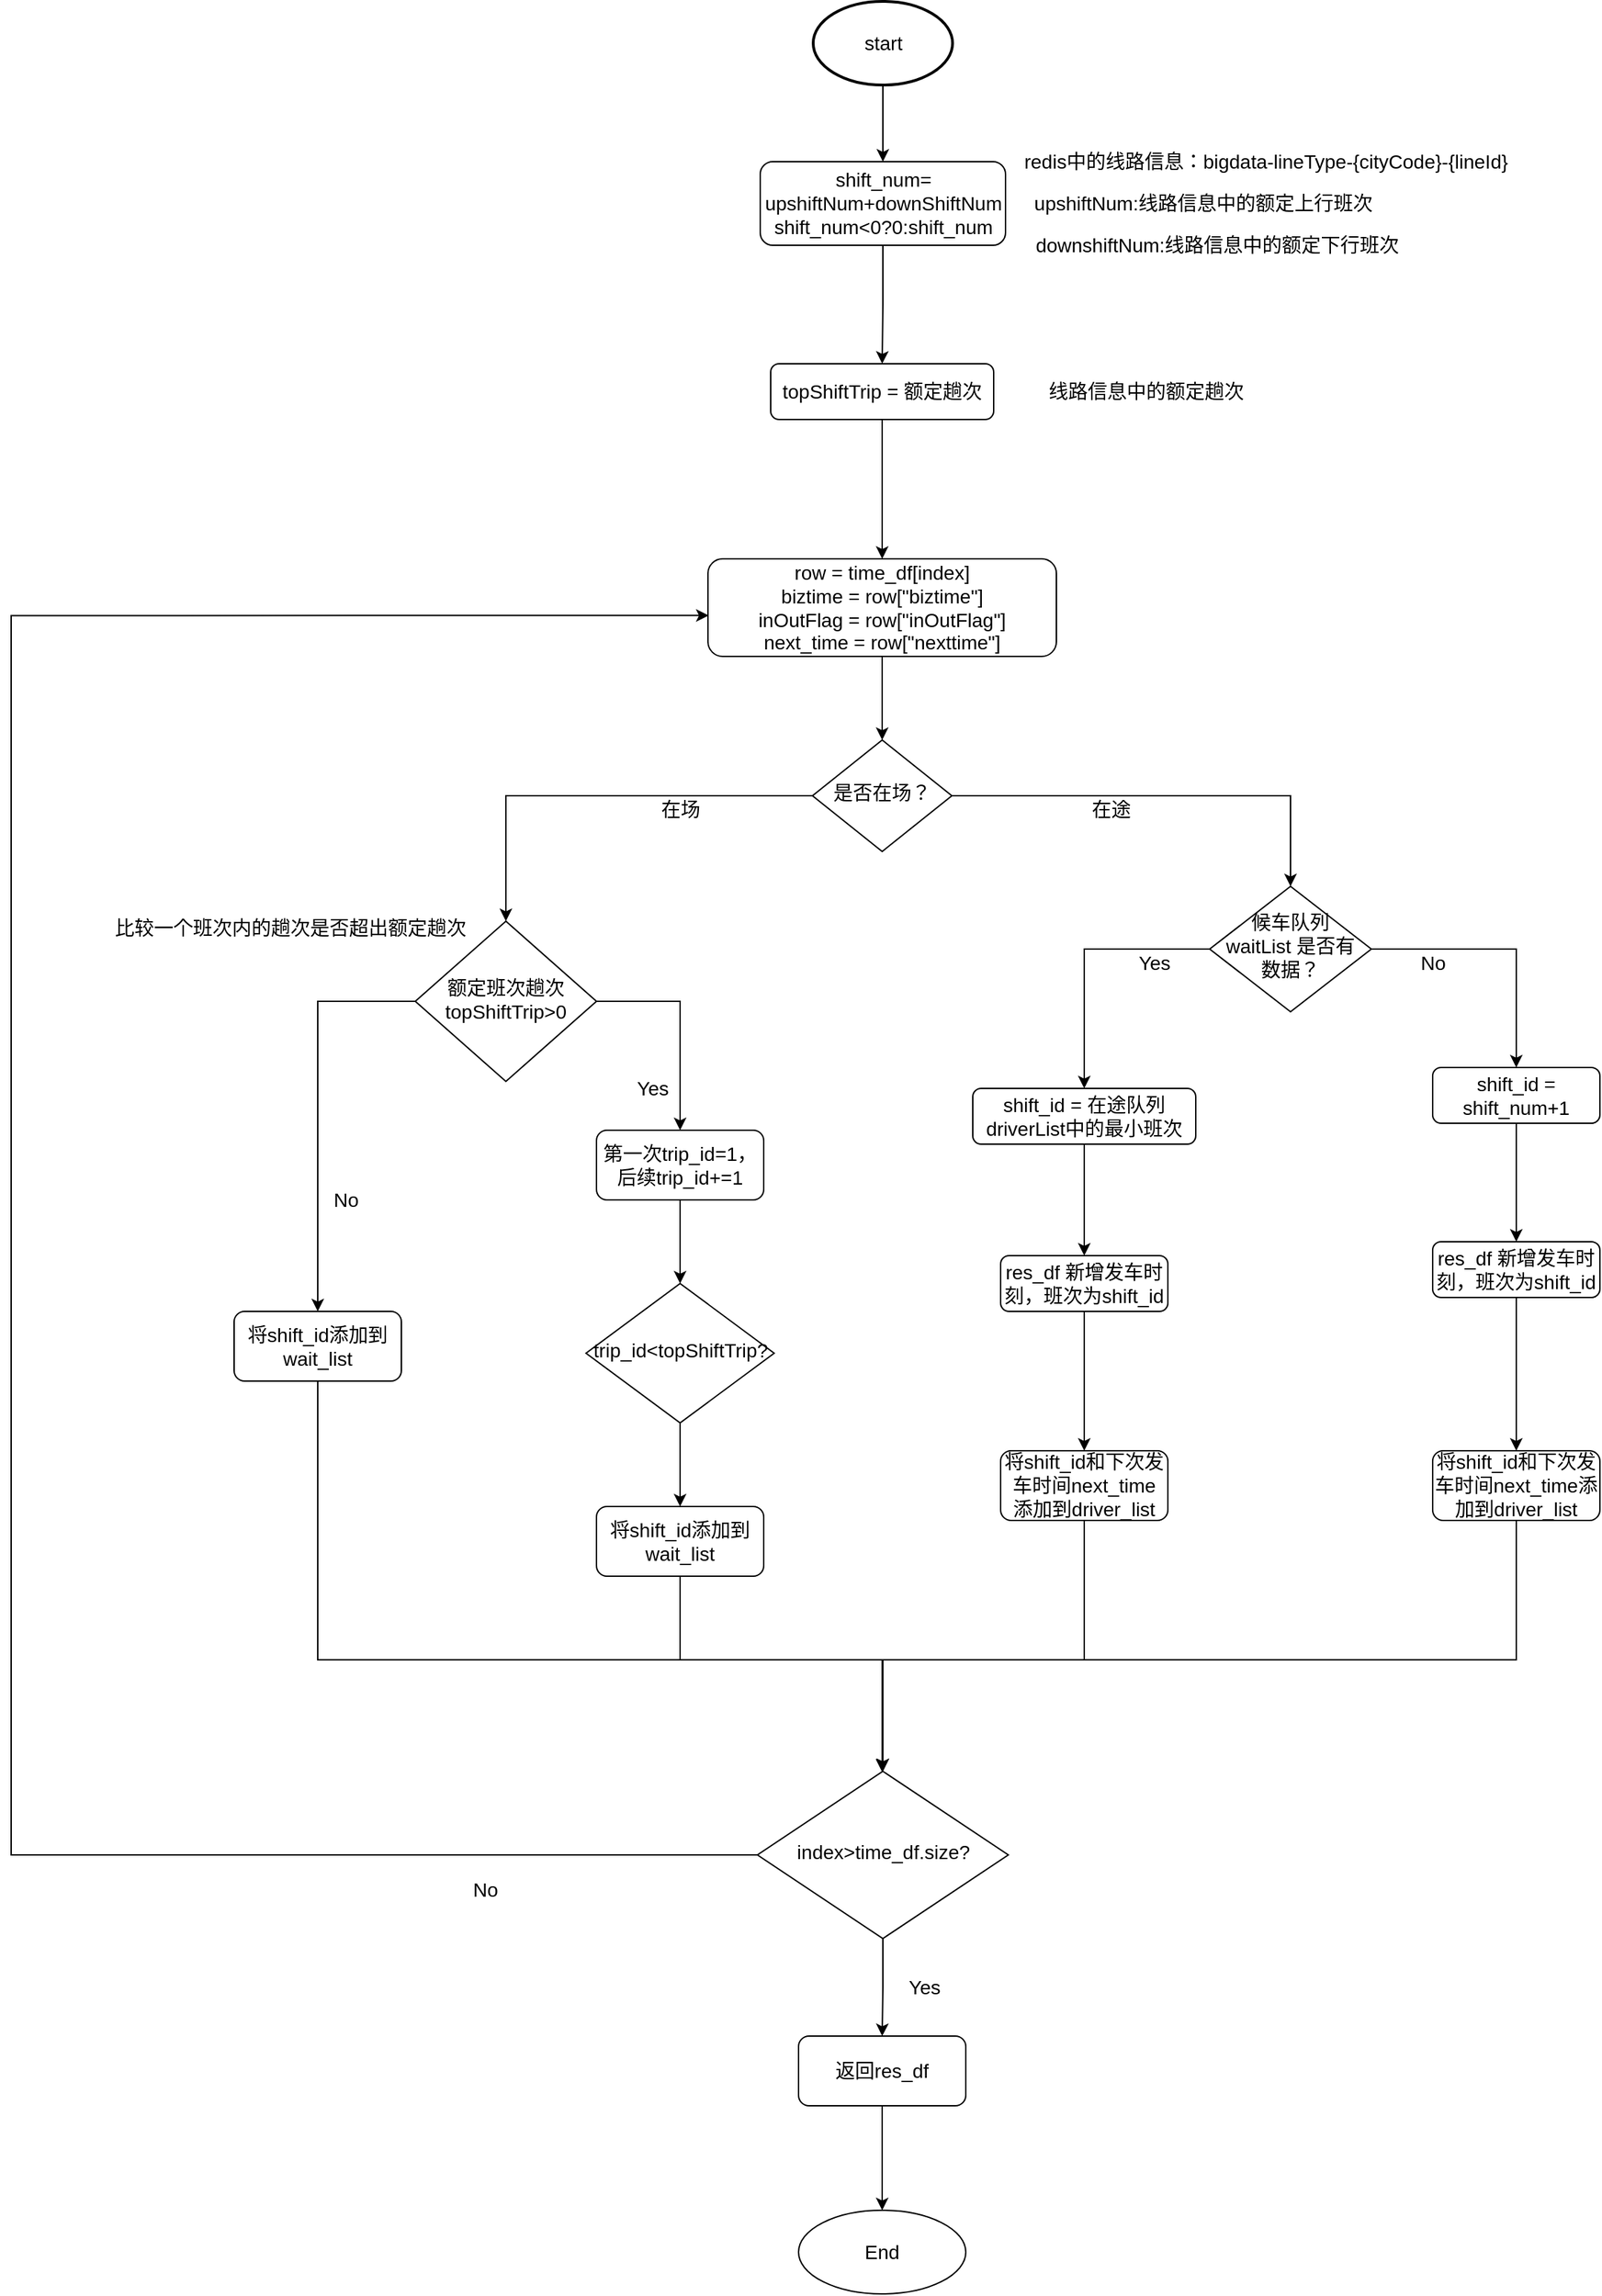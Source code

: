<mxfile version="20.6.0" type="github">
  <diagram id="C5RBs43oDa-KdzZeNtuy" name="Page-1">
    <mxGraphModel dx="2249" dy="1963" grid="1" gridSize="10" guides="1" tooltips="1" connect="1" arrows="1" fold="1" page="1" pageScale="1" pageWidth="827" pageHeight="1169" math="0" shadow="0">
      <root>
        <mxCell id="WIyWlLk6GJQsqaUBKTNV-0" />
        <mxCell id="WIyWlLk6GJQsqaUBKTNV-1" parent="WIyWlLk6GJQsqaUBKTNV-0" />
        <mxCell id="qwzuEhybjL0RC_ZtiW_I-12" style="edgeStyle=orthogonalEdgeStyle;rounded=0;orthogonalLoop=1;jettySize=auto;html=1;exitX=0.5;exitY=1;exitDx=0;exitDy=0;entryX=0.5;entryY=0;entryDx=0;entryDy=0;fontFamily=Helvetica;fontSize=14;" parent="WIyWlLk6GJQsqaUBKTNV-1" source="WIyWlLk6GJQsqaUBKTNV-3" target="WIyWlLk6GJQsqaUBKTNV-6" edge="1">
          <mxGeometry relative="1" as="geometry" />
        </mxCell>
        <mxCell id="WIyWlLk6GJQsqaUBKTNV-3" value="&lt;div style=&quot;font-size: 14px;&quot;&gt;&lt;/div&gt;&lt;div style=&quot;font-size: 14px;&quot;&gt;row = time_df[index]&lt;/div&gt;&lt;div style=&quot;font-size: 14px;&quot;&gt;biztime = row[&quot;biztime&quot;]&lt;/div&gt;&lt;div style=&quot;font-size: 14px;&quot;&gt;inOutFlag = row[&quot;inOutFlag&quot;]&lt;/div&gt;&lt;div style=&quot;font-size: 14px;&quot;&gt;next_time = row[&quot;nexttime&quot;]&lt;/div&gt;" style="rounded=1;whiteSpace=wrap;html=1;fontSize=14;glass=0;strokeWidth=1;shadow=0;fontFamily=Helvetica;" parent="WIyWlLk6GJQsqaUBKTNV-1" vertex="1">
          <mxGeometry x="100" y="40" width="250" height="70" as="geometry" />
        </mxCell>
        <mxCell id="qwzuEhybjL0RC_ZtiW_I-13" style="edgeStyle=orthogonalEdgeStyle;rounded=0;orthogonalLoop=1;jettySize=auto;html=1;exitX=0;exitY=0.5;exitDx=0;exitDy=0;fontFamily=Helvetica;fontSize=14;entryX=0.5;entryY=0;entryDx=0;entryDy=0;" parent="WIyWlLk6GJQsqaUBKTNV-1" source="WIyWlLk6GJQsqaUBKTNV-6" target="qwzuEhybjL0RC_ZtiW_I-57" edge="1">
          <mxGeometry relative="1" as="geometry">
            <mxPoint x="-50" y="275" as="targetPoint" />
          </mxGeometry>
        </mxCell>
        <mxCell id="qwzuEhybjL0RC_ZtiW_I-14" style="edgeStyle=orthogonalEdgeStyle;rounded=0;orthogonalLoop=1;jettySize=auto;html=1;exitX=1;exitY=0.5;exitDx=0;exitDy=0;fontFamily=Helvetica;fontSize=14;" parent="WIyWlLk6GJQsqaUBKTNV-1" source="WIyWlLk6GJQsqaUBKTNV-6" target="qwzuEhybjL0RC_ZtiW_I-4" edge="1">
          <mxGeometry relative="1" as="geometry" />
        </mxCell>
        <mxCell id="WIyWlLk6GJQsqaUBKTNV-6" value="是否在场？" style="rhombus;whiteSpace=wrap;html=1;shadow=0;fontFamily=Helvetica;fontSize=14;align=center;strokeWidth=1;spacing=6;spacingTop=-4;" parent="WIyWlLk6GJQsqaUBKTNV-1" vertex="1">
          <mxGeometry x="175" y="170" width="100" height="80" as="geometry" />
        </mxCell>
        <mxCell id="qwzuEhybjL0RC_ZtiW_I-10" style="edgeStyle=orthogonalEdgeStyle;rounded=0;orthogonalLoop=1;jettySize=auto;html=1;exitX=1;exitY=0.5;exitDx=0;exitDy=0;entryX=0.5;entryY=0;entryDx=0;entryDy=0;fontFamily=Helvetica;fontSize=14;" parent="WIyWlLk6GJQsqaUBKTNV-1" source="qwzuEhybjL0RC_ZtiW_I-4" target="qwzuEhybjL0RC_ZtiW_I-7" edge="1">
          <mxGeometry relative="1" as="geometry" />
        </mxCell>
        <mxCell id="BNgFupa5ODAi3Y63en7v-2" style="edgeStyle=orthogonalEdgeStyle;rounded=0;orthogonalLoop=1;jettySize=auto;html=1;exitX=0;exitY=0.5;exitDx=0;exitDy=0;" edge="1" parent="WIyWlLk6GJQsqaUBKTNV-1" source="qwzuEhybjL0RC_ZtiW_I-4" target="BNgFupa5ODAi3Y63en7v-0">
          <mxGeometry relative="1" as="geometry" />
        </mxCell>
        <mxCell id="qwzuEhybjL0RC_ZtiW_I-4" value="候车队列 waitList 是否有数据？" style="rhombus;whiteSpace=wrap;html=1;shadow=0;fontFamily=Helvetica;fontSize=14;align=center;strokeWidth=1;spacing=6;spacingTop=-4;" parent="WIyWlLk6GJQsqaUBKTNV-1" vertex="1">
          <mxGeometry x="460" y="275" width="116" height="90" as="geometry" />
        </mxCell>
        <mxCell id="qwzuEhybjL0RC_ZtiW_I-31" value="" style="edgeStyle=orthogonalEdgeStyle;rounded=0;orthogonalLoop=1;jettySize=auto;html=1;fontFamily=Helvetica;fontSize=14;" parent="WIyWlLk6GJQsqaUBKTNV-1" source="qwzuEhybjL0RC_ZtiW_I-6" target="qwzuEhybjL0RC_ZtiW_I-30" edge="1">
          <mxGeometry relative="1" as="geometry" />
        </mxCell>
        <mxCell id="qwzuEhybjL0RC_ZtiW_I-6" value="res_df 新增发车时刻，班次为shift_id" style="rounded=1;whiteSpace=wrap;html=1;fontSize=14;glass=0;strokeWidth=1;shadow=0;fontFamily=Helvetica;" parent="WIyWlLk6GJQsqaUBKTNV-1" vertex="1">
          <mxGeometry x="310" y="540" width="120" height="40" as="geometry" />
        </mxCell>
        <mxCell id="qwzuEhybjL0RC_ZtiW_I-42" style="edgeStyle=orthogonalEdgeStyle;rounded=0;orthogonalLoop=1;jettySize=auto;html=1;exitX=0.5;exitY=1;exitDx=0;exitDy=0;entryX=0.5;entryY=0;entryDx=0;entryDy=0;fontFamily=Helvetica;fontSize=14;" parent="WIyWlLk6GJQsqaUBKTNV-1" source="qwzuEhybjL0RC_ZtiW_I-7" target="qwzuEhybjL0RC_ZtiW_I-40" edge="1">
          <mxGeometry relative="1" as="geometry" />
        </mxCell>
        <mxCell id="qwzuEhybjL0RC_ZtiW_I-7" value="shift_id = shift_num+1" style="rounded=1;whiteSpace=wrap;html=1;fontSize=14;glass=0;strokeWidth=1;shadow=0;fontFamily=Helvetica;" parent="WIyWlLk6GJQsqaUBKTNV-1" vertex="1">
          <mxGeometry x="620" y="405" width="120" height="40" as="geometry" />
        </mxCell>
        <mxCell id="qwzuEhybjL0RC_ZtiW_I-22" value="在场" style="text;html=1;align=center;verticalAlign=middle;resizable=0;points=[];autosize=1;strokeColor=none;fillColor=none;fontFamily=Helvetica;fontSize=14;" parent="WIyWlLk6GJQsqaUBKTNV-1" vertex="1">
          <mxGeometry x="55" y="205" width="50" height="30" as="geometry" />
        </mxCell>
        <mxCell id="qwzuEhybjL0RC_ZtiW_I-25" value="在途" style="text;html=1;align=center;verticalAlign=middle;resizable=0;points=[];autosize=1;strokeColor=none;fillColor=none;fontFamily=Helvetica;fontSize=14;" parent="WIyWlLk6GJQsqaUBKTNV-1" vertex="1">
          <mxGeometry x="364" y="205" width="50" height="30" as="geometry" />
        </mxCell>
        <mxCell id="qwzuEhybjL0RC_ZtiW_I-28" value="Yes" style="text;html=1;align=center;verticalAlign=middle;resizable=0;points=[];autosize=1;strokeColor=none;fillColor=none;fontFamily=Helvetica;fontSize=14;" parent="WIyWlLk6GJQsqaUBKTNV-1" vertex="1">
          <mxGeometry x="395" y="315" width="50" height="30" as="geometry" />
        </mxCell>
        <mxCell id="qwzuEhybjL0RC_ZtiW_I-29" value="No" style="text;html=1;align=center;verticalAlign=middle;resizable=0;points=[];autosize=1;strokeColor=none;fillColor=none;fontFamily=Helvetica;fontSize=14;" parent="WIyWlLk6GJQsqaUBKTNV-1" vertex="1">
          <mxGeometry x="600" y="315" width="40" height="30" as="geometry" />
        </mxCell>
        <mxCell id="qwzuEhybjL0RC_ZtiW_I-89" style="edgeStyle=orthogonalEdgeStyle;rounded=0;orthogonalLoop=1;jettySize=auto;html=1;exitX=0.5;exitY=1;exitDx=0;exitDy=0;fontFamily=Helvetica;fontSize=14;" parent="WIyWlLk6GJQsqaUBKTNV-1" source="qwzuEhybjL0RC_ZtiW_I-30" target="qwzuEhybjL0RC_ZtiW_I-81" edge="1">
          <mxGeometry relative="1" as="geometry">
            <Array as="points">
              <mxPoint x="370" y="830" />
              <mxPoint x="225" y="830" />
            </Array>
          </mxGeometry>
        </mxCell>
        <mxCell id="qwzuEhybjL0RC_ZtiW_I-30" value="将shift_id和下次发车时间next_time&lt;br style=&quot;font-size: 14px;&quot;&gt;添加到driver_list" style="whiteSpace=wrap;html=1;rounded=1;glass=0;strokeWidth=1;shadow=0;fontFamily=Helvetica;fontSize=14;" parent="WIyWlLk6GJQsqaUBKTNV-1" vertex="1">
          <mxGeometry x="310" y="680" width="120" height="50" as="geometry" />
        </mxCell>
        <mxCell id="qwzuEhybjL0RC_ZtiW_I-39" value="" style="edgeStyle=orthogonalEdgeStyle;rounded=0;orthogonalLoop=1;jettySize=auto;html=1;fontFamily=Helvetica;fontSize=14;" parent="WIyWlLk6GJQsqaUBKTNV-1" source="qwzuEhybjL0RC_ZtiW_I-40" target="qwzuEhybjL0RC_ZtiW_I-41" edge="1">
          <mxGeometry relative="1" as="geometry" />
        </mxCell>
        <mxCell id="qwzuEhybjL0RC_ZtiW_I-40" value="res_df 新增发车时刻，班次为shift_id" style="rounded=1;whiteSpace=wrap;html=1;fontSize=14;glass=0;strokeWidth=1;shadow=0;fontFamily=Helvetica;" parent="WIyWlLk6GJQsqaUBKTNV-1" vertex="1">
          <mxGeometry x="620" y="530" width="120" height="40" as="geometry" />
        </mxCell>
        <mxCell id="qwzuEhybjL0RC_ZtiW_I-90" style="edgeStyle=orthogonalEdgeStyle;rounded=0;orthogonalLoop=1;jettySize=auto;html=1;exitX=0.5;exitY=1;exitDx=0;exitDy=0;entryX=0.5;entryY=0;entryDx=0;entryDy=0;fontFamily=Helvetica;fontSize=14;" parent="WIyWlLk6GJQsqaUBKTNV-1" source="qwzuEhybjL0RC_ZtiW_I-41" target="qwzuEhybjL0RC_ZtiW_I-81" edge="1">
          <mxGeometry relative="1" as="geometry">
            <Array as="points">
              <mxPoint x="680" y="830" />
              <mxPoint x="225" y="830" />
            </Array>
          </mxGeometry>
        </mxCell>
        <mxCell id="qwzuEhybjL0RC_ZtiW_I-41" value="将shift_id和下次发车时间next_time添加到driver_list" style="whiteSpace=wrap;html=1;rounded=1;glass=0;strokeWidth=1;shadow=0;fontFamily=Helvetica;fontSize=14;" parent="WIyWlLk6GJQsqaUBKTNV-1" vertex="1">
          <mxGeometry x="620" y="680" width="120" height="50" as="geometry" />
        </mxCell>
        <mxCell id="qwzuEhybjL0RC_ZtiW_I-49" style="edgeStyle=orthogonalEdgeStyle;rounded=0;orthogonalLoop=1;jettySize=auto;html=1;exitX=0.5;exitY=1;exitDx=0;exitDy=0;fontFamily=Helvetica;fontSize=14;" parent="WIyWlLk6GJQsqaUBKTNV-1" source="qwzuEhybjL0RC_ZtiW_I-43" target="WIyWlLk6GJQsqaUBKTNV-3" edge="1">
          <mxGeometry relative="1" as="geometry">
            <mxPoint x="220.5" y="-80" as="targetPoint" />
          </mxGeometry>
        </mxCell>
        <mxCell id="qwzuEhybjL0RC_ZtiW_I-43" value="topShiftTrip = 额定趟次" style="rounded=1;whiteSpace=wrap;html=1;fontSize=14;glass=0;strokeWidth=1;shadow=0;fontFamily=Helvetica;" parent="WIyWlLk6GJQsqaUBKTNV-1" vertex="1">
          <mxGeometry x="145" y="-100" width="160" height="40" as="geometry" />
        </mxCell>
        <mxCell id="qwzuEhybjL0RC_ZtiW_I-44" value="&lt;span style=&quot;font-size: 14px;&quot;&gt;upshiftNum:线路信息中的额定上行班次&lt;/span&gt;" style="text;html=1;align=center;verticalAlign=middle;resizable=0;points=[];autosize=1;strokeColor=none;fillColor=none;fontFamily=Helvetica;fontSize=14;" parent="WIyWlLk6GJQsqaUBKTNV-1" vertex="1">
          <mxGeometry x="320" y="-230" width="270" height="30" as="geometry" />
        </mxCell>
        <mxCell id="qwzuEhybjL0RC_ZtiW_I-45" value="&lt;span style=&quot;font-size: 14px;&quot;&gt;downshiftNum:线路信息中的&lt;/span&gt;额定&lt;span style=&quot;font-size: 14px;&quot;&gt;下行班次&lt;/span&gt;" style="text;html=1;align=center;verticalAlign=middle;resizable=0;points=[];autosize=1;strokeColor=none;fillColor=none;fontFamily=Helvetica;fontSize=14;" parent="WIyWlLk6GJQsqaUBKTNV-1" vertex="1">
          <mxGeometry x="325" y="-200" width="280" height="30" as="geometry" />
        </mxCell>
        <mxCell id="qwzuEhybjL0RC_ZtiW_I-46" style="edgeStyle=orthogonalEdgeStyle;rounded=0;orthogonalLoop=1;jettySize=auto;html=1;exitX=0.5;exitY=1;exitDx=0;exitDy=0;entryX=0.5;entryY=0;entryDx=0;entryDy=0;fontFamily=Helvetica;fontSize=14;" parent="WIyWlLk6GJQsqaUBKTNV-1" source="qwzuEhybjL0RC_ZtiW_I-47" target="qwzuEhybjL0RC_ZtiW_I-43" edge="1">
          <mxGeometry relative="1" as="geometry" />
        </mxCell>
        <mxCell id="qwzuEhybjL0RC_ZtiW_I-47" value="shift_num= upshiftNum+downShiftNum&lt;br style=&quot;font-size: 14px;&quot;&gt;shift_num&amp;lt;0?0:shift_num" style="rounded=1;whiteSpace=wrap;html=1;fontSize=14;glass=0;strokeWidth=1;shadow=0;fontFamily=Helvetica;" parent="WIyWlLk6GJQsqaUBKTNV-1" vertex="1">
          <mxGeometry x="137.5" y="-245" width="176" height="60" as="geometry" />
        </mxCell>
        <mxCell id="qwzuEhybjL0RC_ZtiW_I-51" value="线路信息中的额定趟次" style="text;html=1;align=center;verticalAlign=middle;resizable=0;points=[];autosize=1;strokeColor=none;fillColor=none;fontFamily=Helvetica;fontSize=14;" parent="WIyWlLk6GJQsqaUBKTNV-1" vertex="1">
          <mxGeometry x="334" y="-95" width="160" height="30" as="geometry" />
        </mxCell>
        <mxCell id="qwzuEhybjL0RC_ZtiW_I-52" value="redis中的线路信息：bigdata-lineType-{cityCode}-{lineId}" style="text;html=1;align=center;verticalAlign=middle;resizable=0;points=[];autosize=1;strokeColor=none;fillColor=none;fontFamily=Helvetica;fontSize=14;" parent="WIyWlLk6GJQsqaUBKTNV-1" vertex="1">
          <mxGeometry x="315" y="-260" width="370" height="30" as="geometry" />
        </mxCell>
        <mxCell id="qwzuEhybjL0RC_ZtiW_I-68" style="edgeStyle=orthogonalEdgeStyle;rounded=0;orthogonalLoop=1;jettySize=auto;html=1;exitX=0;exitY=0.5;exitDx=0;exitDy=0;fontFamily=Helvetica;fontSize=14;" parent="WIyWlLk6GJQsqaUBKTNV-1" source="qwzuEhybjL0RC_ZtiW_I-57" target="qwzuEhybjL0RC_ZtiW_I-58" edge="1">
          <mxGeometry relative="1" as="geometry" />
        </mxCell>
        <mxCell id="qwzuEhybjL0RC_ZtiW_I-69" style="edgeStyle=orthogonalEdgeStyle;rounded=0;orthogonalLoop=1;jettySize=auto;html=1;exitX=1;exitY=0.5;exitDx=0;exitDy=0;fontFamily=Helvetica;fontSize=14;" parent="WIyWlLk6GJQsqaUBKTNV-1" source="qwzuEhybjL0RC_ZtiW_I-57" target="qwzuEhybjL0RC_ZtiW_I-59" edge="1">
          <mxGeometry relative="1" as="geometry" />
        </mxCell>
        <mxCell id="qwzuEhybjL0RC_ZtiW_I-57" value="额定班次趟次topShiftTrip&amp;gt;0" style="rhombus;whiteSpace=wrap;html=1;shadow=0;fontFamily=Helvetica;fontSize=14;align=center;strokeWidth=1;spacing=6;spacingTop=-4;" parent="WIyWlLk6GJQsqaUBKTNV-1" vertex="1">
          <mxGeometry x="-110" y="300" width="130" height="115" as="geometry" />
        </mxCell>
        <mxCell id="qwzuEhybjL0RC_ZtiW_I-75" style="edgeStyle=orthogonalEdgeStyle;rounded=0;orthogonalLoop=1;jettySize=auto;html=1;exitX=0.5;exitY=1;exitDx=0;exitDy=0;entryX=0.5;entryY=0;entryDx=0;entryDy=0;fontFamily=Helvetica;fontSize=14;" parent="WIyWlLk6GJQsqaUBKTNV-1" source="qwzuEhybjL0RC_ZtiW_I-58" target="qwzuEhybjL0RC_ZtiW_I-81" edge="1">
          <mxGeometry relative="1" as="geometry">
            <mxPoint x="320" y="1161.667" as="targetPoint" />
            <Array as="points">
              <mxPoint x="-180" y="830" />
              <mxPoint x="225" y="830" />
            </Array>
          </mxGeometry>
        </mxCell>
        <mxCell id="qwzuEhybjL0RC_ZtiW_I-58" value="将shift_id添加到wait_list" style="whiteSpace=wrap;html=1;rounded=1;glass=0;strokeWidth=1;shadow=0;fontFamily=Helvetica;fontSize=14;" parent="WIyWlLk6GJQsqaUBKTNV-1" vertex="1">
          <mxGeometry x="-240" y="580" width="120" height="50" as="geometry" />
        </mxCell>
        <mxCell id="qwzuEhybjL0RC_ZtiW_I-70" style="edgeStyle=orthogonalEdgeStyle;rounded=0;orthogonalLoop=1;jettySize=auto;html=1;exitX=0.5;exitY=1;exitDx=0;exitDy=0;fontFamily=Helvetica;fontSize=14;" parent="WIyWlLk6GJQsqaUBKTNV-1" source="qwzuEhybjL0RC_ZtiW_I-59" target="qwzuEhybjL0RC_ZtiW_I-64" edge="1">
          <mxGeometry relative="1" as="geometry" />
        </mxCell>
        <mxCell id="qwzuEhybjL0RC_ZtiW_I-59" value="第一次trip_id=1，&lt;br style=&quot;font-size: 14px;&quot;&gt;后续trip_id+=1" style="whiteSpace=wrap;html=1;rounded=1;glass=0;strokeWidth=1;shadow=0;fontFamily=Helvetica;fontSize=14;" parent="WIyWlLk6GJQsqaUBKTNV-1" vertex="1">
          <mxGeometry x="20" y="450" width="120" height="50" as="geometry" />
        </mxCell>
        <mxCell id="qwzuEhybjL0RC_ZtiW_I-71" style="edgeStyle=orthogonalEdgeStyle;rounded=0;orthogonalLoop=1;jettySize=auto;html=1;exitX=0.5;exitY=1;exitDx=0;exitDy=0;fontFamily=Helvetica;fontSize=14;" parent="WIyWlLk6GJQsqaUBKTNV-1" source="qwzuEhybjL0RC_ZtiW_I-64" target="qwzuEhybjL0RC_ZtiW_I-67" edge="1">
          <mxGeometry relative="1" as="geometry" />
        </mxCell>
        <mxCell id="qwzuEhybjL0RC_ZtiW_I-64" value="trip_id&amp;lt;topShiftTrip?" style="rhombus;whiteSpace=wrap;html=1;shadow=0;fontFamily=Helvetica;fontSize=14;align=center;strokeWidth=1;spacing=6;spacingTop=-4;" parent="WIyWlLk6GJQsqaUBKTNV-1" vertex="1">
          <mxGeometry x="12.5" y="560" width="135" height="100" as="geometry" />
        </mxCell>
        <mxCell id="qwzuEhybjL0RC_ZtiW_I-66" value="比较一个班次内的趟次是否超出额定趟次" style="text;html=1;align=center;verticalAlign=middle;resizable=0;points=[];autosize=1;strokeColor=none;fillColor=none;fontFamily=Helvetica;fontSize=14;" parent="WIyWlLk6GJQsqaUBKTNV-1" vertex="1">
          <mxGeometry x="-340" y="290" width="280" height="30" as="geometry" />
        </mxCell>
        <mxCell id="qwzuEhybjL0RC_ZtiW_I-94" style="edgeStyle=orthogonalEdgeStyle;rounded=0;orthogonalLoop=1;jettySize=auto;html=1;exitX=0.5;exitY=1;exitDx=0;exitDy=0;fontFamily=Helvetica;fontSize=14;" parent="WIyWlLk6GJQsqaUBKTNV-1" source="qwzuEhybjL0RC_ZtiW_I-67" target="qwzuEhybjL0RC_ZtiW_I-81" edge="1">
          <mxGeometry relative="1" as="geometry">
            <Array as="points">
              <mxPoint x="80" y="830" />
              <mxPoint x="225" y="830" />
            </Array>
          </mxGeometry>
        </mxCell>
        <mxCell id="qwzuEhybjL0RC_ZtiW_I-67" value="将shift_id添加到wait_list" style="whiteSpace=wrap;html=1;rounded=1;glass=0;strokeWidth=1;shadow=0;fontFamily=Helvetica;fontSize=14;" parent="WIyWlLk6GJQsqaUBKTNV-1" vertex="1">
          <mxGeometry x="20" y="720" width="120" height="50" as="geometry" />
        </mxCell>
        <mxCell id="qwzuEhybjL0RC_ZtiW_I-74" style="edgeStyle=orthogonalEdgeStyle;rounded=0;orthogonalLoop=1;jettySize=auto;html=1;entryX=0.5;entryY=0;entryDx=0;entryDy=0;fontFamily=Helvetica;fontSize=14;" parent="WIyWlLk6GJQsqaUBKTNV-1" source="qwzuEhybjL0RC_ZtiW_I-73" target="qwzuEhybjL0RC_ZtiW_I-47" edge="1">
          <mxGeometry relative="1" as="geometry" />
        </mxCell>
        <mxCell id="qwzuEhybjL0RC_ZtiW_I-73" value="start" style="strokeWidth=2;html=1;shape=mxgraph.flowchart.start_1;whiteSpace=wrap;fontFamily=Helvetica;fontSize=14;" parent="WIyWlLk6GJQsqaUBKTNV-1" vertex="1">
          <mxGeometry x="175.5" y="-360" width="100" height="60" as="geometry" />
        </mxCell>
        <mxCell id="qwzuEhybjL0RC_ZtiW_I-92" value="" style="edgeStyle=orthogonalEdgeStyle;rounded=0;orthogonalLoop=1;jettySize=auto;html=1;fontFamily=Helvetica;fontSize=14;" parent="WIyWlLk6GJQsqaUBKTNV-1" source="qwzuEhybjL0RC_ZtiW_I-76" target="qwzuEhybjL0RC_ZtiW_I-91" edge="1">
          <mxGeometry relative="1" as="geometry" />
        </mxCell>
        <mxCell id="qwzuEhybjL0RC_ZtiW_I-76" value="返回res_df" style="whiteSpace=wrap;html=1;rounded=1;glass=0;strokeWidth=1;shadow=0;fontFamily=Helvetica;fontSize=14;" parent="WIyWlLk6GJQsqaUBKTNV-1" vertex="1">
          <mxGeometry x="165" y="1100" width="120" height="50" as="geometry" />
        </mxCell>
        <mxCell id="qwzuEhybjL0RC_ZtiW_I-82" style="edgeStyle=orthogonalEdgeStyle;rounded=0;orthogonalLoop=1;jettySize=auto;html=1;exitX=0.5;exitY=1;exitDx=0;exitDy=0;fontFamily=Helvetica;fontSize=14;" parent="WIyWlLk6GJQsqaUBKTNV-1" source="qwzuEhybjL0RC_ZtiW_I-81" target="qwzuEhybjL0RC_ZtiW_I-76" edge="1">
          <mxGeometry relative="1" as="geometry" />
        </mxCell>
        <mxCell id="qwzuEhybjL0RC_ZtiW_I-84" style="edgeStyle=orthogonalEdgeStyle;rounded=0;orthogonalLoop=1;jettySize=auto;html=1;exitX=0;exitY=0.5;exitDx=0;exitDy=0;entryX=0.002;entryY=0.581;entryDx=0;entryDy=0;entryPerimeter=0;fontFamily=Helvetica;fontSize=14;" parent="WIyWlLk6GJQsqaUBKTNV-1" source="qwzuEhybjL0RC_ZtiW_I-81" target="WIyWlLk6GJQsqaUBKTNV-3" edge="1">
          <mxGeometry relative="1" as="geometry">
            <mxPoint x="20" y="80" as="targetPoint" />
            <Array as="points">
              <mxPoint x="-400" y="970" />
              <mxPoint x="-400" y="81" />
            </Array>
          </mxGeometry>
        </mxCell>
        <mxCell id="qwzuEhybjL0RC_ZtiW_I-81" value="index&amp;gt;time_df.size?" style="rhombus;whiteSpace=wrap;html=1;shadow=0;fontFamily=Helvetica;fontSize=14;align=center;strokeWidth=1;spacing=6;spacingTop=-4;" parent="WIyWlLk6GJQsqaUBKTNV-1" vertex="1">
          <mxGeometry x="135.5" y="910" width="180" height="120" as="geometry" />
        </mxCell>
        <mxCell id="qwzuEhybjL0RC_ZtiW_I-83" value="Yes" style="text;html=1;align=center;verticalAlign=middle;resizable=0;points=[];autosize=1;strokeColor=none;fillColor=none;fontFamily=Helvetica;fontSize=14;" parent="WIyWlLk6GJQsqaUBKTNV-1" vertex="1">
          <mxGeometry x="230" y="1050" width="50" height="30" as="geometry" />
        </mxCell>
        <mxCell id="qwzuEhybjL0RC_ZtiW_I-88" value="No" style="text;html=1;align=center;verticalAlign=middle;resizable=0;points=[];autosize=1;strokeColor=none;fillColor=none;fontFamily=Helvetica;fontSize=14;" parent="WIyWlLk6GJQsqaUBKTNV-1" vertex="1">
          <mxGeometry x="-80" y="980" width="40" height="30" as="geometry" />
        </mxCell>
        <mxCell id="qwzuEhybjL0RC_ZtiW_I-91" value="End" style="ellipse;whiteSpace=wrap;html=1;rounded=1;glass=0;strokeWidth=1;shadow=0;fontFamily=Helvetica;fontSize=14;" parent="WIyWlLk6GJQsqaUBKTNV-1" vertex="1">
          <mxGeometry x="165" y="1225" width="120" height="60" as="geometry" />
        </mxCell>
        <mxCell id="qwzuEhybjL0RC_ZtiW_I-95" value="No" style="text;html=1;align=center;verticalAlign=middle;resizable=0;points=[];autosize=1;strokeColor=none;fillColor=none;fontFamily=Helvetica;fontSize=14;" parent="WIyWlLk6GJQsqaUBKTNV-1" vertex="1">
          <mxGeometry x="-180" y="485" width="40" height="30" as="geometry" />
        </mxCell>
        <mxCell id="qwzuEhybjL0RC_ZtiW_I-96" value="Yes" style="text;html=1;align=center;verticalAlign=middle;resizable=0;points=[];autosize=1;strokeColor=none;fillColor=none;fontFamily=Helvetica;fontSize=14;" parent="WIyWlLk6GJQsqaUBKTNV-1" vertex="1">
          <mxGeometry x="35" y="405" width="50" height="30" as="geometry" />
        </mxCell>
        <mxCell id="BNgFupa5ODAi3Y63en7v-3" style="edgeStyle=orthogonalEdgeStyle;rounded=0;orthogonalLoop=1;jettySize=auto;html=1;exitX=0.5;exitY=1;exitDx=0;exitDy=0;" edge="1" parent="WIyWlLk6GJQsqaUBKTNV-1" source="BNgFupa5ODAi3Y63en7v-0" target="qwzuEhybjL0RC_ZtiW_I-6">
          <mxGeometry relative="1" as="geometry" />
        </mxCell>
        <mxCell id="BNgFupa5ODAi3Y63en7v-0" value="shift_id = 在途队列driverList中的最小班次" style="rounded=1;whiteSpace=wrap;html=1;fontSize=14;glass=0;strokeWidth=1;shadow=0;fontFamily=Helvetica;" vertex="1" parent="WIyWlLk6GJQsqaUBKTNV-1">
          <mxGeometry x="290" y="420" width="160" height="40" as="geometry" />
        </mxCell>
      </root>
    </mxGraphModel>
  </diagram>
</mxfile>
